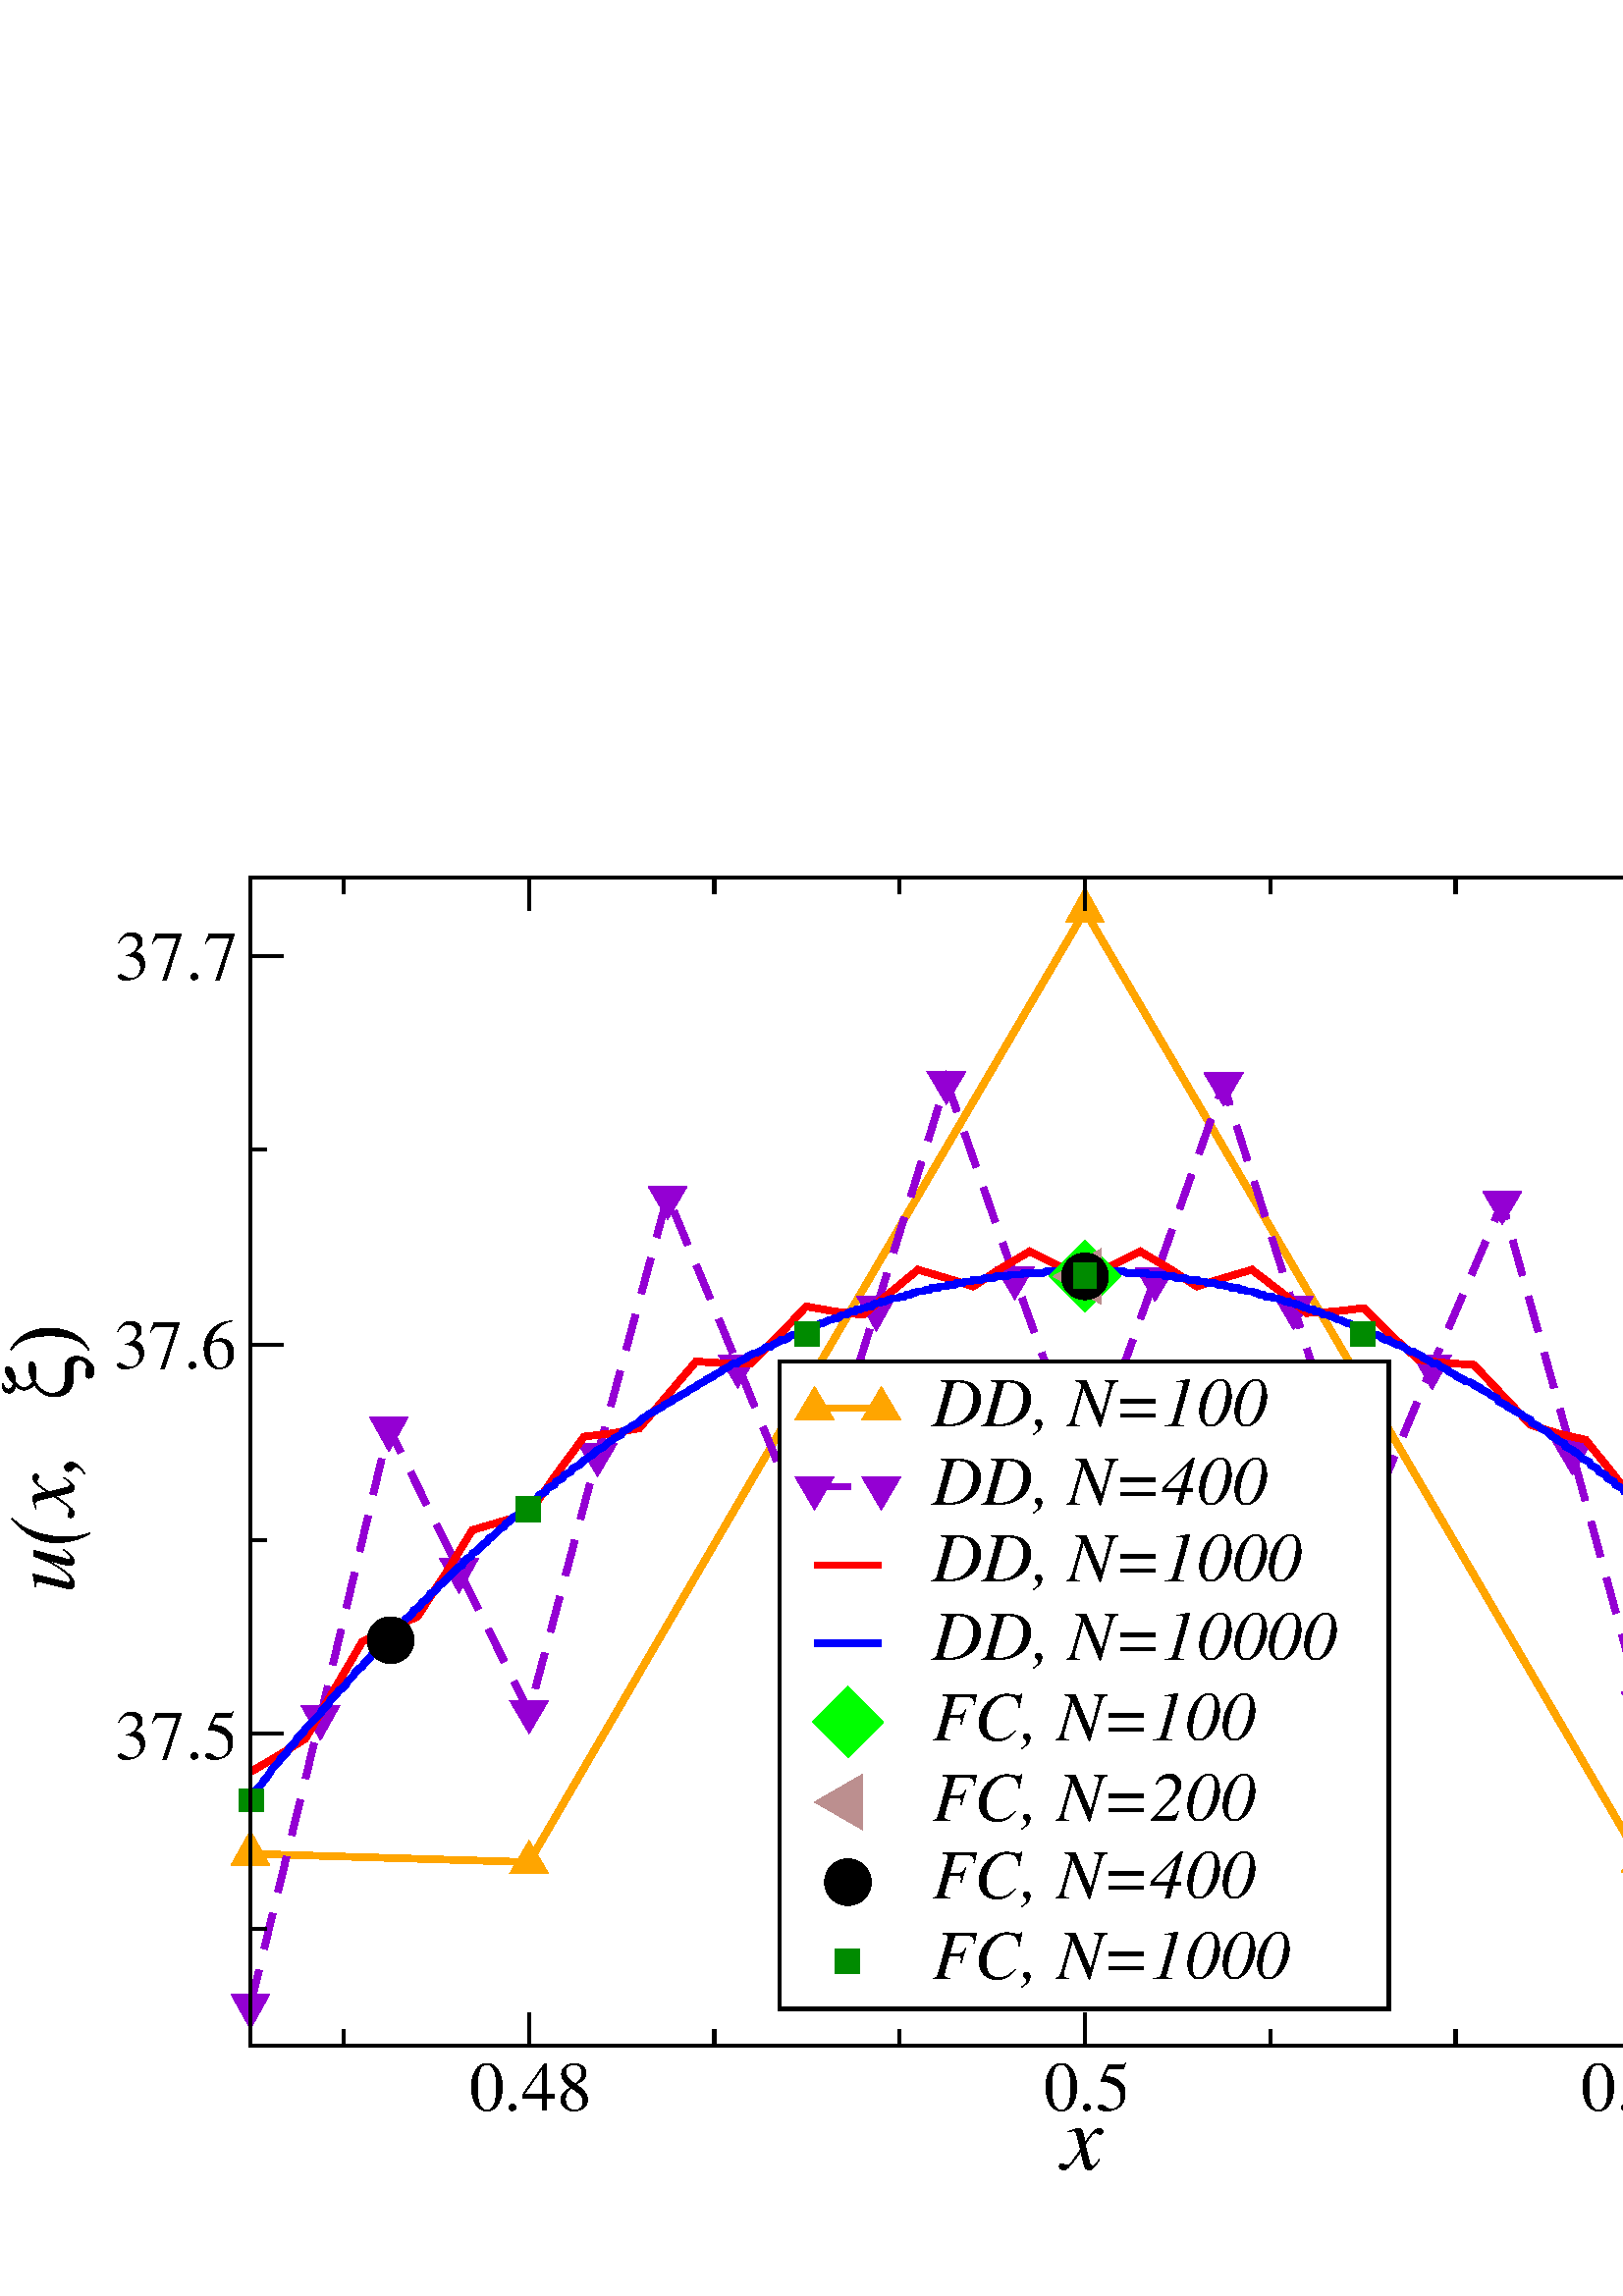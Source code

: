 %!PS-Adobe-3.0 EPSF-3.0
%%BoundingBox: (atend)
%%LanguageLevel: 2
%%DocumentData: Clean8Bit
%%Orientation: Portrait
%%DocumentNeededResources: (atend)
%%EndComments
%%BeginProlog
/m {moveto} def
/l {lineto} def
/s {stroke} def
/n {newpath} def
/c {closepath} def
/RL {rlineto} def
/SLW {setlinewidth} def
/GS {gsave} def
/GR {grestore} def
/SC {setcolor} def
/SGRY {setgray} def
/SRGB {setrgbcolor} def
/SD {setdash} def
/SLC {setlinecap} def
/SLJ {setlinejoin} def
/SCS {setcolorspace} def
/FFSF {findfont setfont} def
/CC {concat} def
/PXL {n m 0 0 RL s} def
/Color0 {1.0 1.0 1.0} def
/Color1 {0.0 0.0 0.0} def
/Color2 {1.0 0.0 0.0} def
/Color3 {0.0 1.0 0.0} def
/Color4 {0.0 0.0 1.0} def
/Color5 {1.0 1.0 0.0} def
/Color6 {0.737 0.561 0.561} def
/Color7 {0.863 0.863 0.863} def
/Color8 {0.58 0.0 0.828} def
/Color9 {0.0 1.0 1.0} def
/Color10 {1.0 0.0 1.0} def
/Color11 {1.0 0.647 0.0} def
/Color12 {0.447 0.129 0.737} def
/Color13 {0.404 0.028 0.282} def
/Color14 {0.251 0.878 0.816} def
/Color15 {0.0 0.545 0.0} def
/Color16 {0.753 0.753 0.753} def
/Color17 {0.506 0.506 0.506} def
/Color18 {0.259 0.259 0.259} def
/PTRN {
 /pat_bits exch def 
 <<
  /PaintType 2
  /PatternType 1 /TilingType 1
  /BBox[0 0 16 16]
  /XStep 16 /YStep 16
  /PaintProc {
   pop
   16 16 true [-1 0 0 -1 16 16] pat_bits imagemask
  }
 >>
 [0.002 0 0 0.002 0 0]
 makepattern
} def
/Pattern0 {<0000000000000000000000000000000000000000000000000000000000000000> PTRN} bind def
/Pattern1 {<ffffffffffffffffffffffffffffffffffffffffffffffffffffffffffffffff> PTRN} bind def
/Pattern2 {<eeeeffffbbbbffffeeeeffffbbbbffffeeeeffffbbbbffffeeeeffffbbbbffff> PTRN} bind def
/Pattern3 {<eeeebbbbeeeebbbbeeeebbbbeeeebbbbeeeebbbbeeeebbbbeeeebbbbeeeebbbb> PTRN} bind def
/Pattern4 {<5555aaaa5555aaaa5555aaaa5555aaaa5555aaaa5555aaaa5555aaaa5555aaaa> PTRN} bind def
/Pattern5 {<1111444411114444111144441111444411114444111144441111444411114444> PTRN} bind def
/Pattern6 {<1111000044440000111100004444000011110000444400001111000044440000> PTRN} bind def
/Pattern7 {<1010000000000000010100000000000010100000000000000101000000000000> PTRN} bind def
/Pattern8 {<0000000000000000000000000000000000000000000000000000000000000000> PTRN} bind def
/Pattern9 {<1e1e0f0f8787c3c3e1e1f0f078783c3c1e1e0f0f8787c3c3e1e1f0f078783c3c> PTRN} bind def
/Pattern10 {<7878f0f0e1e1c3c387870f0f1e1e3c3c7878f0f0e1e1c3c387870f0f1e1e3c3c> PTRN} bind def
/Pattern11 {<3333333333333333333333333333333333333333333333333333333333333333> PTRN} bind def
/Pattern12 {<ffffffff00000000ffffffff00000000ffffffff00000000ffffffff00000000> PTRN} bind def
/Pattern13 {<8181424224241818181824244242818181814242242418181818242442428181> PTRN} bind def
/Pattern14 {<8080404020201010080804040202010180804040202010100808040402020101> PTRN} bind def
/Pattern15 {<0101020204040808101020204040808001010202040408081010202040408080> PTRN} bind def
/Pattern16 {<2222222222222222222222222222222222222222222222222222222222222222> PTRN} bind def
/Pattern17 {<0000ffff000000000000ffff000000000000ffff000000000000ffff00000000> PTRN} bind def
/Pattern18 {<2222ffff222222222222ffff222222222222ffff222222222222ffff22222222> PTRN} bind def
/Pattern19 {<ffffffff33333333ffffffff33333333ffffffff33333333ffffffff33333333> PTRN} bind def
/Pattern20 {<0f0f0f0f0f0f0f0ff0f0f0f0f0f0f0f00f0f0f0f0f0f0f0ff0f0f0f0f0f0f0f0> PTRN} bind def
/Pattern21 {<ff00ff00ff00ff00ff00ff00ff00ff0000ff00ff00ff00ff00ff00ff00ff00ff> PTRN} bind def
/Pattern22 {<8001800180018001800180018001ffffffff8001800180018001800180018001> PTRN} bind def
/Pattern23 {<c003c003c003c003c003c003ffffffffffffffffc003c003c003c003c003c003> PTRN} bind def
/Pattern24 {<040404040404ffff404040404040ffff040404040404ffff404040404040ffff> PTRN} bind def
/Pattern25 {<180018001800180018001800ffffffff001800180018001800180018ffffffff> PTRN} bind def
/Pattern26 {<1111b8b87c7c3a3a1111a3a3c7c78b8b1111b8b87c7c3a3a1111a3a3c7c78b8b> PTRN} bind def
/Pattern27 {<101010102828c7c70101010182827c7c101010102828c7c70101010182827c7c> PTRN} bind def
/Pattern28 {<1c1c121211112121c1c12121111112121c1c121211112121c1c1212111111212> PTRN} bind def
/Pattern29 {<3e3e414180808080e3e31414080808083e3e414180808080e3e3141408080808> PTRN} bind def
/Pattern30 {<4848888884848383848488884848383848488888848483838484888848483838> PTRN} bind def
/Pattern31 {<03030404080808080c0c12122121c0c003030404080808080c0c12122121c0c0> PTRN} bind def
/ellipsedict 8 dict def
ellipsedict /mtrx matrix put
/EARC {
 ellipsedict begin
  /endangle exch def
  /startangle exch def
  /yrad exch def
  /xrad exch def
  /y exch def
  /x exch def
  /savematrix mtrx currentmatrix def
  x y translate
  xrad yrad scale
  0 0 1 startangle endangle arc
  savematrix setmatrix
 end
} def
/TL {
  /kcomp exch def
  /linewidth exch def
  /offset exch def
  GS
  0 offset rmoveto
  linewidth SLW
  dup stringwidth exch kcomp add exch RL s
  GR
} def
/KINIT
{
 /kvector exch def
 /kid 0 def
} def
/KPROC
{
 pop pop
 kvector kid get
 0 rmoveto
 /kid 1 kid add def
} def
/DefEncoding [
 /.notdef
 /.notdef
 /.notdef
 /.notdef
 /.notdef
 /.notdef
 /.notdef
 /.notdef
 /.notdef
 /.notdef
 /.notdef
 /.notdef
 /.notdef
 /.notdef
 /.notdef
 /.notdef
 /.notdef
 /.notdef
 /.notdef
 /.notdef
 /.notdef
 /.notdef
 /.notdef
 /.notdef
 /.notdef
 /.notdef
 /.notdef
 /.notdef
 /.notdef
 /.notdef
 /.notdef
 /.notdef
 /space
 /exclam
 /quotedbl
 /numbersign
 /dollar
 /percent
 /ampersand
 /quoteright
 /parenleft
 /parenright
 /asterisk
 /plus
 /comma
 /hyphen
 /period
 /slash
 /zero
 /one
 /two
 /three
 /four
 /five
 /six
 /seven
 /eight
 /nine
 /colon
 /semicolon
 /less
 /equal
 /greater
 /question
 /at
 /A
 /B
 /C
 /D
 /E
 /F
 /G
 /H
 /I
 /J
 /K
 /L
 /M
 /N
 /O
 /P
 /Q
 /R
 /S
 /T
 /U
 /V
 /W
 /X
 /Y
 /Z
 /bracketleft
 /backslash
 /bracketright
 /asciicircum
 /underscore
 /grave
 /a
 /b
 /c
 /d
 /e
 /f
 /g
 /h
 /i
 /j
 /k
 /l
 /m
 /n
 /o
 /p
 /q
 /r
 /s
 /t
 /u
 /v
 /w
 /x
 /y
 /z
 /braceleft
 /bar
 /braceright
 /asciitilde
 /.notdef
 /.notdef
 /.notdef
 /.notdef
 /.notdef
 /.notdef
 /.notdef
 /.notdef
 /.notdef
 /.notdef
 /.notdef
 /.notdef
 /.notdef
 /.notdef
 /.notdef
 /.notdef
 /.notdef
 /.notdef
 /.notdef
 /.notdef
 /.notdef
 /.notdef
 /.notdef
 /.notdef
 /.notdef
 /.notdef
 /.notdef
 /.notdef
 /.notdef
 /.notdef
 /.notdef
 /.notdef
 /.notdef
 /space
 /exclamdown
 /cent
 /sterling
 /currency
 /yen
 /brokenbar
 /section
 /dieresis
 /copyright
 /ordfeminine
 /guillemotleft
 /logicalnot
 /hyphen
 /registered
 /macron
 /degree
 /plusminus
 /twosuperior
 /threesuperior
 /acute
 /mu
 /paragraph
 /periodcentered
 /cedilla
 /onesuperior
 /ordmasculine
 /guillemotright
 /onequarter
 /onehalf
 /threequarters
 /questiondown
 /Agrave
 /Aacute
 /Acircumflex
 /Atilde
 /Adieresis
 /Aring
 /AE
 /Ccedilla
 /Egrave
 /Eacute
 /Ecircumflex
 /Edieresis
 /Igrave
 /Iacute
 /Icircumflex
 /Idieresis
 /Eth
 /Ntilde
 /Ograve
 /Oacute
 /Ocircumflex
 /Otilde
 /Odieresis
 /multiply
 /Oslash
 /Ugrave
 /Uacute
 /Ucircumflex
 /Udieresis
 /Yacute
 /Thorn
 /germandbls
 /agrave
 /aacute
 /acircumflex
 /atilde
 /adieresis
 /aring
 /ae
 /ccedilla
 /egrave
 /eacute
 /ecircumflex
 /edieresis
 /igrave
 /iacute
 /icircumflex
 /idieresis
 /eth
 /ntilde
 /ograve
 /oacute
 /ocircumflex
 /otilde
 /odieresis
 /divide
 /oslash
 /ugrave
 /uacute
 /ucircumflex
 /udieresis
 /yacute
 /thorn
 /ydieresis
] def
%%EndProlog
%%BeginSetup
%%EndSetup
612.00 612.00 scale
n
0.0 0.0 m
0.0 1.0 l
1.294 1.0 l
1.294 0.0 l
c
[/DeviceRGB] SCS
Color0 SC
fill
[/DeviceRGB] SCS
Color11 SC
[] 0 SD
0.004 SLW
0 SLC
0 SLJ
n
0.15 0.265 m
0.15 0.265 l
0.317 0.26 l
0.483 0.545 l
0.65 0.83 l
0.817 0.545 l
0.983 0.261 l
1.15 0.265 l
1.15 0.265 l
s
n
0.15 0.277 m
0.14 0.259 l
0.16 0.259 l
c
fill
[] 0 SD
0.002 SLW
n
0.15 0.277 m
0.14 0.259 l
0.16 0.259 l
0.15 0.277 l
c
s
n
0.317 0.271 m
0.307 0.254 l
0.327 0.254 l
c
fill
n
0.317 0.271 m
0.307 0.254 l
0.327 0.254 l
0.317 0.271 l
c
s
n
0.483 0.556 m
0.473 0.539 l
0.493 0.539 l
c
fill
n
0.483 0.556 m
0.473 0.539 l
0.493 0.539 l
0.483 0.556 l
c
s
n
0.65 0.842 m
0.64 0.824 l
0.66 0.824 l
c
fill
n
0.65 0.842 m
0.64 0.824 l
0.66 0.824 l
0.65 0.842 l
c
s
n
0.817 0.557 m
0.807 0.539 l
0.827 0.539 l
c
fill
n
0.817 0.557 m
0.807 0.539 l
0.827 0.539 l
0.817 0.557 l
c
s
n
0.983 0.272 m
0.973 0.255 l
0.993 0.255 l
c
fill
n
0.983 0.272 m
0.973 0.255 l
0.993 0.255 l
0.983 0.272 l
c
s
n
1.15 0.277 m
1.14 0.259 l
1.16 0.259 l
c
fill
n
1.15 0.277 m
1.14 0.259 l
1.16 0.259 l
1.15 0.277 l
c
s
[/DeviceRGB] SCS
Color8 SC
[0.022 0.013 ] 0 SD
0.004 SLW
n
0.15 0.174 m
0.15 0.174 l
0.192 0.347 l
0.233 0.52 l
0.275 0.435 l
0.317 0.35 l
0.358 0.504 l
0.4 0.659 l
0.442 0.558 l
0.483 0.457 l
0.525 0.592 l
0.567 0.728 l
0.608 0.61 l
0.65 0.493 l
0.692 0.61 l
0.733 0.726 l
0.775 0.593 l
0.817 0.459 l
0.858 0.557 l
0.9 0.655 l
0.942 0.505 l
0.983 0.355 l
1.025 0.435 l
1.067 0.514 l
1.108 0.348 l
1.15 0.181 l
1.15 0.181 l
s
n
0.14 0.18 m
0.15 0.162 l
0.16 0.18 l
c
fill
[] 0 SD
0.002 SLW
n
0.14 0.18 m
0.15 0.162 l
0.16 0.18 l
0.14 0.18 l
c
s
n
0.182 0.353 m
0.192 0.335 l
0.202 0.353 l
c
fill
n
0.182 0.353 m
0.192 0.335 l
0.202 0.353 l
0.182 0.353 l
c
s
n
0.223 0.526 m
0.233 0.508 l
0.243 0.526 l
c
fill
n
0.223 0.526 m
0.233 0.508 l
0.243 0.526 l
0.223 0.526 l
c
s
n
0.265 0.441 m
0.275 0.423 l
0.285 0.441 l
c
fill
n
0.265 0.441 m
0.275 0.423 l
0.285 0.441 l
0.265 0.441 l
c
s
n
0.307 0.356 m
0.317 0.339 l
0.327 0.356 l
c
fill
n
0.307 0.356 m
0.317 0.339 l
0.327 0.356 l
0.307 0.356 l
c
s
n
0.348 0.51 m
0.358 0.493 l
0.368 0.51 l
c
fill
n
0.348 0.51 m
0.358 0.493 l
0.368 0.51 l
0.348 0.51 l
c
s
n
0.39 0.664 m
0.4 0.647 l
0.41 0.664 l
c
fill
n
0.39 0.664 m
0.4 0.647 l
0.41 0.664 l
0.39 0.664 l
c
s
n
0.432 0.563 m
0.442 0.546 l
0.452 0.563 l
c
fill
n
0.432 0.563 m
0.442 0.546 l
0.452 0.563 l
0.432 0.563 l
c
s
n
0.473 0.462 m
0.483 0.445 l
0.493 0.462 l
c
fill
n
0.473 0.462 m
0.483 0.445 l
0.493 0.462 l
0.473 0.462 l
c
s
n
0.515 0.598 m
0.525 0.58 l
0.535 0.598 l
c
fill
n
0.515 0.598 m
0.525 0.58 l
0.535 0.598 l
0.515 0.598 l
c
s
n
0.557 0.733 m
0.567 0.716 l
0.577 0.733 l
c
fill
n
0.557 0.733 m
0.567 0.716 l
0.577 0.733 l
0.557 0.733 l
c
s
n
0.598 0.616 m
0.608 0.599 l
0.618 0.616 l
c
fill
n
0.598 0.616 m
0.608 0.599 l
0.618 0.616 l
0.598 0.616 l
c
s
n
0.64 0.498 m
0.65 0.481 l
0.66 0.498 l
c
fill
n
0.64 0.498 m
0.65 0.481 l
0.66 0.498 l
0.64 0.498 l
c
s
n
0.682 0.615 m
0.692 0.598 l
0.702 0.615 l
c
fill
n
0.682 0.615 m
0.692 0.598 l
0.702 0.615 l
0.682 0.615 l
c
s
n
0.723 0.732 m
0.733 0.715 l
0.743 0.732 l
c
fill
n
0.723 0.732 m
0.733 0.715 l
0.743 0.732 l
0.723 0.732 l
c
s
n
0.765 0.598 m
0.775 0.581 l
0.785 0.598 l
c
fill
n
0.765 0.598 m
0.775 0.581 l
0.785 0.598 l
0.765 0.598 l
c
s
n
0.807 0.465 m
0.817 0.448 l
0.827 0.465 l
c
fill
n
0.807 0.465 m
0.817 0.448 l
0.827 0.465 l
0.807 0.465 l
c
s
n
0.848 0.563 m
0.858 0.545 l
0.868 0.563 l
c
fill
n
0.848 0.563 m
0.858 0.545 l
0.868 0.563 l
0.848 0.563 l
c
s
n
0.89 0.661 m
0.9 0.644 l
0.91 0.661 l
c
fill
n
0.89 0.661 m
0.9 0.644 l
0.91 0.661 l
0.89 0.661 l
c
s
n
0.932 0.511 m
0.942 0.494 l
0.952 0.511 l
c
fill
n
0.932 0.511 m
0.942 0.494 l
0.952 0.511 l
0.932 0.511 l
c
s
n
0.973 0.361 m
0.983 0.344 l
0.993 0.361 l
c
fill
n
0.973 0.361 m
0.983 0.344 l
0.993 0.361 l
0.973 0.361 l
c
s
n
1.015 0.44 m
1.025 0.423 l
1.035 0.44 l
c
fill
n
1.015 0.44 m
1.025 0.423 l
1.035 0.44 l
1.015 0.44 l
c
s
n
1.057 0.52 m
1.067 0.502 l
1.077 0.52 l
c
fill
n
1.057 0.52 m
1.067 0.502 l
1.077 0.52 l
1.057 0.52 l
c
s
n
1.098 0.353 m
1.108 0.336 l
1.118 0.353 l
c
fill
n
1.098 0.353 m
1.108 0.336 l
1.118 0.353 l
1.098 0.353 l
c
s
n
1.14 0.187 m
1.15 0.17 l
1.16 0.187 l
c
fill
n
1.14 0.187 m
1.15 0.17 l
1.16 0.187 l
1.14 0.187 l
c
s
[/DeviceRGB] SCS
Color2 SC
[] 0 SD
0.004 SLW
n
0.15 0.314 m
0.15 0.314 l
0.167 0.324 l
0.183 0.334 l
0.2 0.363 l
0.217 0.392 l
0.233 0.4 l
0.25 0.407 l
0.267 0.433 l
0.283 0.459 l
0.3 0.464 l
0.317 0.469 l
0.333 0.492 l
0.35 0.515 l
0.367 0.517 l
0.383 0.52 l
0.4 0.54 l
0.417 0.56 l
0.433 0.559 l
0.45 0.559 l
0.467 0.576 l
0.483 0.593 l
0.5 0.59 l
0.517 0.588 l
0.533 0.601 l
0.55 0.615 l
0.567 0.61 l
0.583 0.605 l
0.6 0.616 l
0.617 0.626 l
0.633 0.618 l
0.65 0.61 l
0.667 0.618 l
0.683 0.626 l
0.7 0.616 l
0.717 0.605 l
0.733 0.61 l
0.75 0.615 l
0.767 0.602 l
0.783 0.589 l
0.8 0.59 l
0.817 0.592 l
0.833 0.576 l
0.85 0.561 l
0.867 0.559 l
0.883 0.558 l
0.9 0.54 l
0.917 0.522 l
0.933 0.517 l
0.95 0.513 l
0.967 0.492 l
0.983 0.471 l
1.0 0.464 l
1.017 0.457 l
1.033 0.434 l
1.05 0.41 l
1.067 0.4 l
1.083 0.39 l
1.1 0.364 l
1.117 0.337 l
1.133 0.324 l
1.15 0.311 l
1.15 0.311 l
s
[/DeviceRGB] SCS
Color4 SC
[] 0 SD
0.004 SLW
n
0.15 0.299 m
0.15 0.299 l
0.152 0.301 l
0.153 0.303 l
0.155 0.305 l
0.157 0.307 l
0.158 0.309 l
0.16 0.311 l
0.162 0.314 l
0.163 0.316 l
0.165 0.318 l
0.167 0.32 l
0.168 0.322 l
0.17 0.324 l
0.172 0.326 l
0.173 0.328 l
0.175 0.33 l
0.177 0.332 l
0.178 0.334 l
0.18 0.336 l
0.182 0.338 l
0.183 0.34 l
0.185 0.342 l
0.187 0.344 l
0.188 0.345 l
0.19 0.347 l
0.192 0.349 l
0.193 0.351 l
0.195 0.353 l
0.197 0.355 l
0.198 0.357 l
0.2 0.359 l
0.202 0.361 l
0.203 0.363 l
0.205 0.364 l
0.207 0.366 l
0.208 0.368 l
0.21 0.37 l
0.212 0.372 l
0.213 0.374 l
0.215 0.376 l
0.217 0.377 l
0.218 0.379 l
0.22 0.381 l
0.222 0.383 l
0.223 0.385 l
0.225 0.386 l
0.227 0.388 l
0.228 0.39 l
0.23 0.392 l
0.232 0.394 l
0.233 0.395 l
0.235 0.397 l
0.237 0.399 l
0.238 0.401 l
0.24 0.402 l
0.242 0.404 l
0.243 0.406 l
0.245 0.407 l
0.247 0.409 l
0.248 0.411 l
0.25 0.412 l
0.252 0.414 l
0.253 0.416 l
0.255 0.417 l
0.257 0.419 l
0.258 0.421 l
0.26 0.422 l
0.262 0.424 l
0.263 0.426 l
0.265 0.427 l
0.267 0.429 l
0.268 0.43 l
0.27 0.432 l
0.272 0.434 l
0.273 0.435 l
0.275 0.437 l
0.277 0.438 l
0.278 0.44 l
0.28 0.442 l
0.282 0.443 l
0.283 0.445 l
0.285 0.446 l
0.287 0.448 l
0.288 0.449 l
0.29 0.451 l
0.292 0.452 l
0.293 0.454 l
0.295 0.455 l
0.297 0.457 l
0.298 0.458 l
0.3 0.46 l
0.302 0.461 l
0.303 0.463 l
0.305 0.464 l
0.307 0.466 l
0.308 0.467 l
0.31 0.468 l
0.312 0.47 l
0.313 0.471 l
0.315 0.473 l
0.317 0.474 l
0.318 0.475 l
0.32 0.477 l
0.322 0.478 l
0.323 0.48 l
0.325 0.481 l
0.327 0.482 l
0.328 0.484 l
0.33 0.485 l
0.332 0.486 l
0.333 0.488 l
0.335 0.489 l
0.337 0.49 l
0.338 0.492 l
0.34 0.493 l
0.342 0.494 l
0.343 0.496 l
0.345 0.497 l
0.347 0.498 l
0.348 0.499 l
0.35 0.501 l
0.352 0.502 l
0.353 0.503 l
0.355 0.504 l
0.357 0.506 l
0.358 0.507 l
0.36 0.508 l
0.362 0.509 l
0.363 0.51 l
0.365 0.512 l
0.367 0.513 l
0.368 0.514 l
0.37 0.515 l
0.372 0.516 l
0.373 0.518 l
0.375 0.519 l
0.377 0.52 l
0.378 0.521 l
0.38 0.522 l
0.382 0.523 l
0.383 0.524 l
0.385 0.526 l
0.387 0.527 l
0.388 0.528 l
0.39 0.529 l
0.392 0.53 l
0.393 0.531 l
0.395 0.532 l
0.397 0.533 l
0.398 0.534 l
0.4 0.535 l
0.402 0.536 l
0.403 0.537 l
0.405 0.538 l
0.407 0.539 l
0.408 0.54 l
0.41 0.541 l
0.412 0.542 l
0.413 0.543 l
0.415 0.544 l
0.417 0.545 l
0.418 0.546 l
0.42 0.547 l
0.422 0.548 l
0.423 0.549 l
0.425 0.55 l
0.427 0.551 l
0.428 0.552 l
0.43 0.553 l
0.432 0.554 l
0.433 0.555 l
0.435 0.556 l
0.437 0.557 l
0.438 0.558 l
0.44 0.559 l
0.442 0.559 l
0.443 0.56 l
0.445 0.561 l
0.447 0.562 l
0.448 0.563 l
0.45 0.564 l
0.452 0.565 l
0.453 0.565 l
0.455 0.566 l
0.457 0.567 l
0.458 0.568 l
0.46 0.569 l
0.462 0.569 l
0.463 0.57 l
0.465 0.571 l
0.467 0.572 l
0.468 0.573 l
0.47 0.573 l
0.472 0.574 l
0.473 0.575 l
0.475 0.576 l
0.477 0.576 l
0.478 0.577 l
0.48 0.578 l
0.482 0.578 l
0.483 0.579 l
0.485 0.58 l
0.487 0.581 l
0.488 0.581 l
0.49 0.582 l
0.492 0.583 l
0.493 0.583 l
0.495 0.584 l
0.497 0.585 l
0.498 0.585 l
0.5 0.586 l
0.502 0.586 l
0.503 0.587 l
0.505 0.588 l
0.507 0.588 l
0.508 0.589 l
0.51 0.59 l
0.512 0.59 l
0.513 0.591 l
0.515 0.591 l
0.517 0.592 l
0.518 0.592 l
0.52 0.593 l
0.522 0.593 l
0.523 0.594 l
0.525 0.595 l
0.527 0.595 l
0.528 0.596 l
0.53 0.596 l
0.532 0.597 l
0.533 0.597 l
0.535 0.598 l
0.537 0.598 l
0.538 0.598 l
0.54 0.599 l
0.542 0.599 l
0.543 0.6 l
0.545 0.6 l
0.547 0.601 l
0.548 0.601 l
0.55 0.602 l
0.552 0.602 l
0.553 0.602 l
0.555 0.603 l
0.557 0.603 l
0.558 0.604 l
0.56 0.604 l
0.562 0.604 l
0.563 0.605 l
0.565 0.605 l
0.567 0.605 l
0.568 0.606 l
0.57 0.606 l
0.572 0.606 l
0.573 0.607 l
0.575 0.607 l
0.577 0.607 l
0.578 0.608 l
0.58 0.608 l
0.582 0.608 l
0.583 0.609 l
0.585 0.609 l
0.587 0.609 l
0.588 0.609 l
0.59 0.61 l
0.592 0.61 l
0.593 0.61 l
0.595 0.61 l
0.597 0.611 l
0.598 0.611 l
0.6 0.611 l
0.602 0.611 l
0.603 0.611 l
0.605 0.612 l
0.607 0.612 l
0.608 0.612 l
0.61 0.612 l
0.612 0.612 l
0.613 0.613 l
0.615 0.613 l
0.617 0.613 l
0.618 0.613 l
0.62 0.613 l
0.622 0.613 l
0.623 0.613 l
0.625 0.613 l
0.627 0.614 l
0.628 0.614 l
0.63 0.614 l
0.632 0.614 l
0.633 0.614 l
0.635 0.614 l
0.637 0.614 l
0.638 0.614 l
0.64 0.614 l
0.642 0.614 l
0.643 0.614 l
0.645 0.614 l
0.647 0.614 l
0.648 0.614 l
0.65 0.614 l
0.652 0.614 l
0.653 0.614 l
0.655 0.614 l
0.657 0.614 l
0.658 0.614 l
0.66 0.614 l
0.662 0.614 l
0.663 0.614 l
0.665 0.614 l
0.667 0.614 l
0.668 0.614 l
0.67 0.614 l
0.672 0.614 l
0.673 0.614 l
0.675 0.613 l
0.677 0.613 l
0.678 0.613 l
0.68 0.613 l
0.682 0.613 l
0.683 0.613 l
0.685 0.613 l
0.687 0.613 l
0.688 0.612 l
0.69 0.612 l
0.692 0.612 l
0.693 0.612 l
0.695 0.612 l
0.697 0.612 l
0.698 0.611 l
0.7 0.611 l
0.702 0.611 l
0.703 0.611 l
0.705 0.61 l
0.707 0.61 l
0.708 0.61 l
0.71 0.61 l
0.712 0.609 l
0.713 0.609 l
0.715 0.609 l
0.717 0.609 l
0.718 0.608 l
0.72 0.608 l
0.722 0.608 l
0.723 0.607 l
0.725 0.607 l
0.727 0.607 l
0.728 0.607 l
0.73 0.606 l
0.732 0.606 l
0.733 0.606 l
0.735 0.605 l
0.737 0.605 l
0.738 0.604 l
0.74 0.604 l
0.742 0.604 l
0.743 0.603 l
0.745 0.603 l
0.747 0.602 l
0.748 0.602 l
0.75 0.602 l
0.752 0.601 l
0.753 0.601 l
0.755 0.6 l
0.757 0.6 l
0.758 0.599 l
0.76 0.599 l
0.762 0.599 l
0.763 0.598 l
0.765 0.598 l
0.767 0.597 l
0.768 0.597 l
0.77 0.596 l
0.772 0.596 l
0.773 0.595 l
0.775 0.595 l
0.777 0.594 l
0.778 0.594 l
0.78 0.593 l
0.782 0.592 l
0.783 0.592 l
0.785 0.591 l
0.787 0.591 l
0.788 0.59 l
0.79 0.59 l
0.792 0.589 l
0.793 0.588 l
0.795 0.588 l
0.797 0.587 l
0.798 0.587 l
0.8 0.586 l
0.802 0.585 l
0.803 0.585 l
0.805 0.584 l
0.807 0.583 l
0.808 0.583 l
0.81 0.582 l
0.812 0.581 l
0.813 0.581 l
0.815 0.58 l
0.817 0.579 l
0.818 0.579 l
0.82 0.578 l
0.822 0.577 l
0.823 0.576 l
0.825 0.576 l
0.827 0.575 l
0.828 0.574 l
0.83 0.573 l
0.832 0.573 l
0.833 0.572 l
0.835 0.571 l
0.837 0.57 l
0.838 0.57 l
0.84 0.569 l
0.842 0.568 l
0.843 0.567 l
0.845 0.566 l
0.847 0.566 l
0.848 0.565 l
0.85 0.564 l
0.852 0.563 l
0.853 0.562 l
0.855 0.561 l
0.857 0.56 l
0.858 0.559 l
0.86 0.559 l
0.862 0.558 l
0.863 0.557 l
0.865 0.556 l
0.867 0.555 l
0.868 0.554 l
0.87 0.553 l
0.872 0.552 l
0.873 0.551 l
0.875 0.55 l
0.877 0.549 l
0.878 0.548 l
0.88 0.548 l
0.882 0.547 l
0.883 0.546 l
0.885 0.545 l
0.887 0.544 l
0.888 0.543 l
0.89 0.542 l
0.892 0.541 l
0.893 0.54 l
0.895 0.539 l
0.897 0.538 l
0.898 0.536 l
0.9 0.535 l
0.902 0.534 l
0.903 0.533 l
0.905 0.532 l
0.907 0.531 l
0.908 0.53 l
0.91 0.529 l
0.912 0.528 l
0.913 0.527 l
0.915 0.526 l
0.917 0.525 l
0.918 0.523 l
0.92 0.522 l
0.922 0.521 l
0.923 0.52 l
0.925 0.519 l
0.927 0.518 l
0.928 0.517 l
0.93 0.515 l
0.932 0.514 l
0.933 0.513 l
0.935 0.512 l
0.937 0.511 l
0.938 0.509 l
0.94 0.508 l
0.942 0.507 l
0.943 0.506 l
0.945 0.505 l
0.947 0.503 l
0.948 0.502 l
0.95 0.501 l
0.952 0.5 l
0.953 0.498 l
0.955 0.497 l
0.957 0.496 l
0.958 0.494 l
0.96 0.493 l
0.962 0.492 l
0.963 0.49 l
0.965 0.489 l
0.967 0.488 l
0.968 0.486 l
0.97 0.485 l
0.972 0.484 l
0.973 0.482 l
0.975 0.481 l
0.977 0.48 l
0.978 0.478 l
0.98 0.477 l
0.982 0.476 l
0.983 0.474 l
0.985 0.473 l
0.987 0.471 l
0.988 0.47 l
0.99 0.469 l
0.992 0.467 l
0.993 0.466 l
0.995 0.464 l
0.997 0.463 l
0.998 0.461 l
1.0 0.46 l
1.002 0.458 l
1.003 0.457 l
1.005 0.455 l
1.007 0.454 l
1.008 0.452 l
1.01 0.451 l
1.012 0.449 l
1.013 0.448 l
1.015 0.446 l
1.017 0.445 l
1.018 0.443 l
1.02 0.442 l
1.022 0.44 l
1.023 0.439 l
1.025 0.437 l
1.027 0.435 l
1.028 0.434 l
1.03 0.432 l
1.032 0.431 l
1.033 0.429 l
1.035 0.427 l
1.037 0.426 l
1.038 0.424 l
1.04 0.423 l
1.042 0.421 l
1.043 0.419 l
1.045 0.418 l
1.047 0.416 l
1.048 0.414 l
1.05 0.413 l
1.052 0.411 l
1.053 0.409 l
1.055 0.408 l
1.057 0.406 l
1.058 0.404 l
1.06 0.402 l
1.062 0.401 l
1.063 0.399 l
1.065 0.397 l
1.067 0.396 l
1.068 0.394 l
1.07 0.392 l
1.072 0.39 l
1.073 0.388 l
1.075 0.387 l
1.077 0.385 l
1.078 0.383 l
1.08 0.381 l
1.082 0.379 l
1.083 0.378 l
1.085 0.376 l
1.087 0.374 l
1.088 0.372 l
1.09 0.37 l
1.092 0.368 l
1.093 0.367 l
1.095 0.365 l
1.097 0.363 l
1.098 0.361 l
1.1 0.359 l
1.102 0.357 l
1.103 0.355 l
1.105 0.353 l
1.107 0.351 l
1.108 0.349 l
1.11 0.348 l
1.112 0.346 l
1.113 0.344 l
1.115 0.342 l
1.117 0.34 l
1.118 0.338 l
1.12 0.336 l
1.122 0.334 l
1.123 0.332 l
1.125 0.33 l
1.127 0.328 l
1.128 0.326 l
1.13 0.324 l
1.132 0.322 l
1.133 0.32 l
1.135 0.318 l
1.137 0.316 l
1.138 0.314 l
1.14 0.312 l
1.142 0.31 l
1.143 0.308 l
1.145 0.305 l
1.147 0.303 l
1.148 0.301 l
1.15 0.299 l
1.15 0.299 l
s
n
0.65 0.631 m
0.63 0.611 l
0.65 0.591 l
0.67 0.611 l
c
[/DeviceRGB] SCS
Color3 SC
fill
[] 0 SD
0.002 SLW
n
0.65 0.631 m
0.63 0.611 l
0.65 0.591 l
0.67 0.611 l
0.65 0.631 l
c
s
n
0.633 0.611 m
0.659 0.596 l
0.659 0.626 l
c
[/DeviceRGB] SCS
Color6 SC
fill
n
0.633 0.611 m
0.659 0.596 l
0.659 0.626 l
0.633 0.611 l
c
s
n
0.234 0.393 0.013 0.013 0 360 EARC c
[/DeviceRGB] SCS
Color1 SC
fill
n 0.234 0.393 0.013 0.013 0 360 EARC s
n
0.65 0.611 0.013 0.013 0 360 EARC c
fill
n 0.65 0.611 0.013 0.013 0 360 EARC s
n
1.066 0.393 0.013 0.013 0 360 EARC c
fill
n 1.066 0.393 0.013 0.013 0 360 EARC s
n
0.144 0.291 m
0.144 0.303 l
0.157 0.303 l
0.157 0.291 l
c
[/DeviceRGB] SCS
Color15 SC
fill
n
0.144 0.291 m
0.144 0.303 l
0.157 0.303 l
0.157 0.291 l
0.144 0.291 l
c
s
n
0.31 0.465 m
0.31 0.478 l
0.323 0.478 l
0.323 0.465 l
c
fill
n
0.31 0.465 m
0.31 0.478 l
0.323 0.478 l
0.323 0.465 l
0.31 0.465 l
c
s
n
0.477 0.57 m
0.477 0.583 l
0.49 0.583 l
0.49 0.57 l
c
fill
n
0.477 0.57 m
0.477 0.583 l
0.49 0.583 l
0.49 0.57 l
0.477 0.57 l
c
s
n
0.644 0.605 m
0.644 0.618 l
0.656 0.618 l
0.656 0.605 l
c
fill
n
0.644 0.605 m
0.644 0.618 l
0.656 0.618 l
0.656 0.605 l
0.644 0.605 l
c
s
n
0.81 0.57 m
0.81 0.583 l
0.823 0.583 l
0.823 0.57 l
c
fill
n
0.81 0.57 m
0.81 0.583 l
0.823 0.583 l
0.823 0.57 l
0.81 0.57 l
c
s
n
0.977 0.465 m
0.977 0.478 l
0.99 0.478 l
0.99 0.465 l
c
fill
n
0.977 0.465 m
0.977 0.478 l
0.99 0.478 l
0.99 0.465 l
0.977 0.465 l
c
s
n
1.143 0.291 m
1.143 0.303 l
1.156 0.303 l
1.156 0.291 l
c
fill
n
1.143 0.291 m
1.143 0.303 l
1.156 0.303 l
1.156 0.291 l
1.143 0.291 l
c
s
[/DeviceRGB] SCS
Color1 SC
n
0.15 0.15 m
1.15 0.15 l
s
n
0.15 0.85 m
1.15 0.85 l
s
n
0.206 0.15 m
0.206 0.16 l
s
n
0.206 0.85 m
0.206 0.84 l
s
n
0.428 0.15 m
0.428 0.16 l
s
n
0.428 0.85 m
0.428 0.84 l
s
n
0.539 0.15 m
0.539 0.16 l
s
n
0.539 0.85 m
0.539 0.84 l
s
n
0.761 0.15 m
0.761 0.16 l
s
n
0.761 0.85 m
0.761 0.84 l
s
n
0.872 0.15 m
0.872 0.16 l
s
n
0.872 0.85 m
0.872 0.84 l
s
n
1.094 0.15 m
1.094 0.16 l
s
n
1.094 0.85 m
1.094 0.84 l
s
n
0.317 0.15 m
0.317 0.17 l
s
n
0.317 0.85 m
0.317 0.83 l
s
n
0.65 0.15 m
0.65 0.17 l
s
n
0.65 0.85 m
0.65 0.83 l
s
n
0.983 0.15 m
0.983 0.17 l
s
n
0.983 0.85 m
0.983 0.83 l
s
/Times-Roman findfont
dup length dict begin
 {1 index /FID ne {def} {pop pop} ifelse} forall
 /Encoding DefEncoding def
 currentdict
end
/Font0 exch definefont pop
/Font0 FFSF
0.281 0.111 m
GS
[0.042 0.0 0.0 0.042 0 0] CC
(0.48) show
GR
/Font0 FFSF
0.625 0.111 m
GS
[0.042 0.0 0.0 0.042 0 0] CC
(0.5) show
GR
/Font0 FFSF
0.947 0.111 m
GS
[0.042 0.0 0.0 0.042 0 0] CC
(0.52) show
GR
/CMUClassicalSerif-Italic findfont
/Font25 exch definefont pop
/Font25 FFSF
0.636 0.076 m
GS
[0.056 0.0 0.0 0.056 0 0] CC
(x) show
GR
n
0.15 0.15 m
0.15 0.85 l
s
n
1.15 0.15 m
1.15 0.85 l
s
n
0.15 0.22 m
0.16 0.22 l
s
n
1.15 0.22 m
1.14 0.22 l
s
n
0.15 0.453 m
0.16 0.453 l
s
n
1.15 0.453 m
1.14 0.453 l
s
n
0.15 0.687 m
0.16 0.687 l
s
n
1.15 0.687 m
1.14 0.687 l
s
n
0.15 0.337 m
0.17 0.337 l
s
n
1.15 0.337 m
1.13 0.337 l
s
n
0.15 0.57 m
0.17 0.57 l
s
n
1.15 0.57 m
1.13 0.57 l
s
n
0.15 0.803 m
0.17 0.803 l
s
n
1.15 0.803 m
1.13 0.803 l
s
/Font0 FFSF
0.069 0.322 m
GS
[0.042 0.0 0.0 0.042 0 0] CC
(37.5) show
GR
/Font0 FFSF
0.068 0.556 m
GS
[0.042 0.0 0.0 0.042 0 0] CC
(37.6) show
GR
/Font0 FFSF
0.069 0.789 m
GS
[0.042 0.0 0.0 0.042 0 0] CC
(37.7) show
GR
/Font25 FFSF
0.044 0.421 m
GS
[0.0 0.056 -0.056 0.0 0 0] CC
(u\(x, ) show
GR
/Symbol findfont
/Font12 exch definefont pop
/Font12 FFSF
0.044 0.537 m
GS
[0.0 0.056 -0.056 0.0 0 0] CC
(x\)) show
GR
n
0.15 0.15 m
0.15 0.85 l
1.15 0.85 l
1.15 0.15 l
0.15 0.15 l
c
s
n
0.467 0.56 m
0.467 0.172 l
0.832 0.172 l
0.832 0.56 l
c
[/DeviceRGB] SCS
Color0 SC
fill
[/DeviceRGB] SCS
Color1 SC
n
0.467 0.56 m
0.467 0.172 l
0.832 0.172 l
0.832 0.56 l
0.467 0.56 l
c
s
/Font25 FFSF
0.558 0.521 m
GS
[0.042 0.0 0.0 0.042 0 0] CC
(DD, N=100) show
GR
[/DeviceRGB] SCS
Color11 SC
[] 0 SD
0.004 SLW
n
0.488 0.532 m
0.528 0.532 l
s
n
0.488 0.543 m
0.478 0.526 l
0.498 0.526 l
c
fill
[] 0 SD
0.002 SLW
n
0.488 0.543 m
0.478 0.526 l
0.498 0.526 l
0.488 0.543 l
c
s
n
0.528 0.543 m
0.518 0.526 l
0.538 0.526 l
c
fill
n
0.528 0.543 m
0.518 0.526 l
0.538 0.526 l
0.528 0.543 l
c
s
/Font25 FFSF
[/DeviceRGB] SCS
Color1 SC
0.558 0.474 m
GS
[0.042 0.0 0.0 0.042 0 0] CC
(DD, N=400) show
GR
[/DeviceRGB] SCS
Color8 SC
[0.022 0.013 ] 0 SD
0.004 SLW
n
0.488 0.485 m
0.528 0.485 l
s
n
0.478 0.49 m
0.488 0.473 l
0.498 0.49 l
c
fill
[] 0 SD
0.002 SLW
n
0.478 0.49 m
0.488 0.473 l
0.498 0.49 l
0.478 0.49 l
c
s
n
0.518 0.49 m
0.528 0.473 l
0.538 0.49 l
c
fill
n
0.518 0.49 m
0.528 0.473 l
0.538 0.49 l
0.518 0.49 l
c
s
/Font25 FFSF
[/DeviceRGB] SCS
Color1 SC
0.558 0.428 m
GS
[0.042 0.0 0.0 0.042 0 0] CC
(DD, N=1000) show
GR
[/DeviceRGB] SCS
Color2 SC
[] 0 SD
0.004 SLW
n
0.488 0.438 m
0.528 0.438 l
s
/Font25 FFSF
[/DeviceRGB] SCS
Color1 SC
0.558 0.381 m
GS
[0.042 0.0 0.0 0.042 0 0] CC
(DD, N=10000) show
GR
[/DeviceRGB] SCS
Color4 SC
[] 0 SD
0.004 SLW
n
0.488 0.391 m
0.528 0.391 l
s
/Font25 FFSF
[/DeviceRGB] SCS
Color1 SC
0.558 0.333 m
GS
[0.042 0.0 0.0 0.042 0 0] CC
(FC, N=100) show
GR
n
0.508 0.364 m
0.488 0.344 l
0.508 0.324 l
0.528 0.344 l
c
[/DeviceRGB] SCS
Color3 SC
fill
[] 0 SD
0.002 SLW
n
0.508 0.364 m
0.488 0.344 l
0.508 0.324 l
0.528 0.344 l
0.508 0.364 l
c
s
/Font25 FFSF
[/DeviceRGB] SCS
Color1 SC
0.558 0.285 m
GS
[0.042 0.0 0.0 0.042 0 0] CC
(FC, N=200) show
GR
n
0.49 0.296 m
0.516 0.281 l
0.516 0.311 l
c
[/DeviceRGB] SCS
Color6 SC
fill
n
0.49 0.296 m
0.516 0.281 l
0.516 0.311 l
0.49 0.296 l
c
s
/Font25 FFSF
[/DeviceRGB] SCS
Color1 SC
0.558 0.238 m
GS
[0.042 0.0 0.0 0.042 0 0] CC
(FC, N=400) show
GR
n
0.508 0.248 0.013 0.013 0 360 EARC c
fill
n 0.508 0.248 0.013 0.013 0 360 EARC s
/Font25 FFSF
0.558 0.19 m
GS
[0.042 0.0 0.0 0.042 0 0] CC
(FC, N=1000) show
GR
n
0.501 0.194 m
0.501 0.207 l
0.514 0.207 l
0.514 0.194 l
c
[/DeviceRGB] SCS
Color15 SC
fill
n
0.501 0.194 m
0.501 0.207 l
0.514 0.207 l
0.514 0.194 l
0.501 0.194 l
c
s
%%Trailer
%%BoundingBox: -1 44 712 522
%%DocumentNeededResources: font Times-Roman
%%+ font Symbol
%%+ font CMUClassicalSerif-Italic
%%EOF
